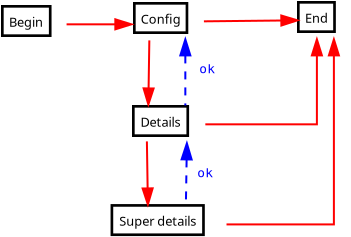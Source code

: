 <?xml version="1.0"?>
<diagram xmlns:dia="http://www.lysator.liu.se/~alla/dia/">
  <diagramdata>
    <attribute name="background">
      <color val="#ffffff"/>
    </attribute>
    <attribute name="paper">
      <composite type="paper">
        <attribute name="name">
          <string>#A4#</string>
        </attribute>
        <attribute name="tmargin">
          <real val="2.82"/>
        </attribute>
        <attribute name="bmargin">
          <real val="2.82"/>
        </attribute>
        <attribute name="lmargin">
          <real val="2.82"/>
        </attribute>
        <attribute name="rmargin">
          <real val="2.82"/>
        </attribute>
        <attribute name="is_portrait">
          <boolean val="true"/>
        </attribute>
        <attribute name="scaling">
          <real val="1"/>
        </attribute>
        <attribute name="fitto">
          <boolean val="false"/>
        </attribute>
      </composite>
    </attribute>
    <attribute name="grid">
      <composite type="grid">
        <attribute name="width_x">
          <real val="1"/>
        </attribute>
        <attribute name="width_y">
          <real val="1"/>
        </attribute>
        <attribute name="visible_x">
          <int val="1"/>
        </attribute>
        <attribute name="visible_y">
          <int val="1"/>
        </attribute>
      </composite>
    </attribute>
    <attribute name="guides">
      <composite type="guides">
        <attribute name="hguides"/>
        <attribute name="vguides"/>
      </composite>
    </attribute>
  </diagramdata>
  <layer name="Background" visible="true">
    <object type="FS - Function" version="0" id="O0">
      <attribute name="obj_pos">
        <point val="-1.25,-0.897"/>
      </attribute>
      <attribute name="obj_bb">
        <rectangle val="-1.3,-0.947;2.012,0.953"/>
      </attribute>
      <attribute name="elem_corner">
        <point val="-1.25,-0.897"/>
      </attribute>
      <attribute name="elem_width">
        <real val="3.212"/>
      </attribute>
      <attribute name="elem_height">
        <real val="1.8"/>
      </attribute>
      <attribute name="text">
        <composite type="text">
          <attribute name="string">
            <string>#Begin#</string>
          </attribute>
          <attribute name="font">
            <font name="Helvetica"/>
          </attribute>
          <attribute name="height">
            <real val="0.8"/>
          </attribute>
          <attribute name="pos">
            <point val="0.356,0.243"/>
          </attribute>
          <attribute name="color">
            <color val="#000000"/>
          </attribute>
          <attribute name="alignment">
            <enum val="1"/>
          </attribute>
        </composite>
      </attribute>
      <attribute name="is_wish">
        <boolean val="false"/>
      </attribute>
      <attribute name="is_user">
        <boolean val="false"/>
      </attribute>
    </object>
    <object type="FS - Function" version="0" id="O1">
      <attribute name="obj_pos">
        <point val="5.35,-1.047"/>
      </attribute>
      <attribute name="obj_bb">
        <rectangle val="5.3,-1.097;8.879,0.803"/>
      </attribute>
      <attribute name="elem_corner">
        <point val="5.35,-1.047"/>
      </attribute>
      <attribute name="elem_width">
        <real val="3.479"/>
      </attribute>
      <attribute name="elem_height">
        <real val="1.8"/>
      </attribute>
      <attribute name="text">
        <composite type="text">
          <attribute name="string">
            <string>#Config#</string>
          </attribute>
          <attribute name="font">
            <font name="Helvetica"/>
          </attribute>
          <attribute name="height">
            <real val="0.8"/>
          </attribute>
          <attribute name="pos">
            <point val="7.089,0.093"/>
          </attribute>
          <attribute name="color">
            <color val="#000000"/>
          </attribute>
          <attribute name="alignment">
            <enum val="1"/>
          </attribute>
        </composite>
      </attribute>
      <attribute name="is_wish">
        <boolean val="false"/>
      </attribute>
      <attribute name="is_user">
        <boolean val="false"/>
      </attribute>
    </object>
    <object type="FS - Function" version="0" id="O2">
      <attribute name="obj_pos">
        <point val="13.55,-1.097"/>
      </attribute>
      <attribute name="obj_bb">
        <rectangle val="13.5,-1.147;16.206,0.753"/>
      </attribute>
      <attribute name="elem_corner">
        <point val="13.55,-1.097"/>
      </attribute>
      <attribute name="elem_width">
        <real val="2.606"/>
      </attribute>
      <attribute name="elem_height">
        <real val="1.8"/>
      </attribute>
      <attribute name="text">
        <composite type="text">
          <attribute name="string">
            <string>#End#</string>
          </attribute>
          <attribute name="font">
            <font name="Helvetica"/>
          </attribute>
          <attribute name="height">
            <real val="0.8"/>
          </attribute>
          <attribute name="pos">
            <point val="14.853,0.043"/>
          </attribute>
          <attribute name="color">
            <color val="#000000"/>
          </attribute>
          <attribute name="alignment">
            <enum val="1"/>
          </attribute>
        </composite>
      </attribute>
      <attribute name="is_wish">
        <boolean val="false"/>
      </attribute>
      <attribute name="is_user">
        <boolean val="false"/>
      </attribute>
    </object>
    <object type="FS - Function" version="0" id="O3">
      <attribute name="obj_pos">
        <point val="5.3,4.103"/>
      </attribute>
      <attribute name="obj_bb">
        <rectangle val="5.25,4.053;8.95,5.953"/>
      </attribute>
      <attribute name="elem_corner">
        <point val="5.3,4.103"/>
      </attribute>
      <attribute name="elem_width">
        <real val="3.6"/>
      </attribute>
      <attribute name="elem_height">
        <real val="1.8"/>
      </attribute>
      <attribute name="text">
        <composite type="text">
          <attribute name="string">
            <string>#Details#</string>
          </attribute>
          <attribute name="font">
            <font name="Helvetica"/>
          </attribute>
          <attribute name="height">
            <real val="0.8"/>
          </attribute>
          <attribute name="pos">
            <point val="7.1,5.243"/>
          </attribute>
          <attribute name="color">
            <color val="#000000"/>
          </attribute>
          <attribute name="alignment">
            <enum val="1"/>
          </attribute>
        </composite>
      </attribute>
      <attribute name="is_wish">
        <boolean val="false"/>
      </attribute>
      <attribute name="is_user">
        <boolean val="false"/>
      </attribute>
    </object>
    <object type="FS - Orthflow" version="0" id="O4">
      <attribute name="obj_pos">
        <point val="8.9,5.003"/>
      </attribute>
      <attribute name="obj_bb">
        <rectangle val="8.05,-0.143;15.328,6.027"/>
      </attribute>
      <attribute name="orth_points">
        <point val="8.9,5.003"/>
        <point val="8.9,5.003"/>
        <point val="14.478,5.003"/>
        <point val="14.478,0.707"/>
      </attribute>
      <attribute name="orth_orient">
        <enum val="1"/>
        <enum val="0"/>
        <enum val="1"/>
      </attribute>
      <attribute name="text">
        <composite type="text">
          <attribute name="string">
            <string>##</string>
          </attribute>
          <attribute name="font">
            <font name="Helvetica-Oblique"/>
          </attribute>
          <attribute name="height">
            <real val="0.6"/>
          </attribute>
          <attribute name="pos">
            <point val="11.262,5.057"/>
          </attribute>
          <attribute name="color">
            <color val="#ff0000"/>
          </attribute>
          <attribute name="alignment">
            <enum val="1"/>
          </attribute>
        </composite>
      </attribute>
      <attribute name="type">
        <int val="0"/>
      </attribute>
      <connections>
        <connection handle="0" to="O3" connection="4"/>
      </connections>
    </object>
    <object type="FS - Flow" version="0" id="O5">
      <attribute name="obj_pos">
        <point val="1.962,0.003"/>
      </attribute>
      <attribute name="obj_bb">
        <rectangle val="1.112,-1.027;6.1,1.273"/>
      </attribute>
      <attribute name="conn_endpoints">
        <point val="1.962,0.003"/>
        <point val="5.25,0.003"/>
      </attribute>
      <attribute name="text">
        <composite type="text">
          <attribute name="string">
            <string>##</string>
          </attribute>
          <attribute name="font">
            <font name="Helvetica-Oblique"/>
          </attribute>
          <attribute name="height">
            <real val="0.6"/>
          </attribute>
          <attribute name="pos">
            <point val="3.606,0.303"/>
          </attribute>
          <attribute name="color">
            <color val="#ff0000"/>
          </attribute>
          <attribute name="alignment">
            <enum val="1"/>
          </attribute>
        </composite>
      </attribute>
      <attribute name="type">
        <int val="0"/>
      </attribute>
      <connections>
        <connection handle="0" to="O0" connection="4"/>
      </connections>
    </object>
    <object type="FS - Flow" version="0" id="O6">
      <attribute name="obj_pos">
        <point val="8.829,-0.147"/>
      </attribute>
      <attribute name="obj_bb">
        <rectangle val="7.979,-1.802;14.4,0.703"/>
      </attribute>
      <attribute name="conn_endpoints">
        <point val="8.829,-0.147"/>
        <point val="13.55,-0.197"/>
      </attribute>
      <attribute name="text">
        <composite type="text">
          <attribute name="string">
            <string>##</string>
          </attribute>
          <attribute name="font">
            <font name="Helvetica-Oblique"/>
          </attribute>
          <attribute name="height">
            <real val="0.6"/>
          </attribute>
          <attribute name="pos">
            <point val="11.186,-0.472"/>
          </attribute>
          <attribute name="color">
            <color val="#ff0000"/>
          </attribute>
          <attribute name="alignment">
            <enum val="1"/>
          </attribute>
        </composite>
      </attribute>
      <attribute name="type">
        <int val="0"/>
      </attribute>
      <connections>
        <connection handle="0" to="O1" connection="4"/>
        <connection handle="1" to="O2" connection="3"/>
      </connections>
    </object>
    <object type="FS - Flow" version="0" id="O7">
      <attribute name="obj_pos">
        <point val="6.1,0.807"/>
      </attribute>
      <attribute name="obj_bb">
        <rectangle val="5.2,-0.043;7.225,4.907"/>
      </attribute>
      <attribute name="conn_endpoints">
        <point val="6.1,0.807"/>
        <point val="6.05,4.057"/>
      </attribute>
      <attribute name="text">
        <composite type="text">
          <attribute name="string">
            <string>##</string>
          </attribute>
          <attribute name="font">
            <font name="Helvetica-Oblique"/>
          </attribute>
          <attribute name="height">
            <real val="0.6"/>
          </attribute>
          <attribute name="pos">
            <point val="6.375,2.436"/>
          </attribute>
          <attribute name="color">
            <color val="#ff0000"/>
          </attribute>
          <attribute name="alignment">
            <enum val="1"/>
          </attribute>
        </composite>
      </attribute>
      <attribute name="type">
        <int val="0"/>
      </attribute>
    </object>
    <object type="FS - Flow" version="0" id="O8">
      <attribute name="obj_pos">
        <point val="7.9,4.057"/>
      </attribute>
      <attribute name="obj_bb">
        <rectangle val="6.75,-0.143;8.75,4.907"/>
      </attribute>
      <attribute name="conn_endpoints">
        <point val="7.9,4.057"/>
        <point val="7.9,0.707"/>
      </attribute>
      <attribute name="text">
        <composite type="text">
          <attribute name="string">
            <string>##</string>
          </attribute>
          <attribute name="font">
            <font name="Helvetica-Oblique"/>
          </attribute>
          <attribute name="height">
            <real val="0.6"/>
          </attribute>
          <attribute name="pos">
            <point val="7.6,2.382"/>
          </attribute>
          <attribute name="color">
            <color val="#0000ff"/>
          </attribute>
          <attribute name="alignment">
            <enum val="1"/>
          </attribute>
        </composite>
      </attribute>
      <attribute name="type">
        <int val="2"/>
      </attribute>
    </object>
    <object type="FS - Function" version="0" id="O9">
      <attribute name="obj_pos">
        <point val="4.228,9.057"/>
      </attribute>
      <attribute name="obj_bb">
        <rectangle val="4.178,9.007;10.059,10.907"/>
      </attribute>
      <attribute name="elem_corner">
        <point val="4.228,9.057"/>
      </attribute>
      <attribute name="elem_width">
        <real val="5.781"/>
      </attribute>
      <attribute name="elem_height">
        <real val="1.8"/>
      </attribute>
      <attribute name="text">
        <composite type="text">
          <attribute name="string">
            <string>#Super details#</string>
          </attribute>
          <attribute name="font">
            <font name="Helvetica"/>
          </attribute>
          <attribute name="height">
            <real val="0.8"/>
          </attribute>
          <attribute name="pos">
            <point val="7.119,10.197"/>
          </attribute>
          <attribute name="color">
            <color val="#000000"/>
          </attribute>
          <attribute name="alignment">
            <enum val="1"/>
          </attribute>
        </composite>
      </attribute>
      <attribute name="is_wish">
        <boolean val="false"/>
      </attribute>
      <attribute name="is_user">
        <boolean val="false"/>
      </attribute>
    </object>
    <object type="FS - Orthflow" version="0" id="O10">
      <attribute name="obj_pos">
        <point val="10.009,9.957"/>
      </attribute>
      <attribute name="obj_bb">
        <rectangle val="9.159,-0.143;16.178,10.857"/>
      </attribute>
      <attribute name="orth_points">
        <point val="10.009,9.957"/>
        <point val="10.009,10.007"/>
        <point val="15.328,10.007"/>
        <point val="15.328,0.707"/>
      </attribute>
      <attribute name="orth_orient">
        <enum val="1"/>
        <enum val="0"/>
        <enum val="1"/>
      </attribute>
      <attribute name="text">
        <composite type="text">
          <attribute name="string">
            <string>##</string>
          </attribute>
          <attribute name="font">
            <font name="Helvetica-Oblique"/>
          </attribute>
          <attribute name="height">
            <real val="0.6"/>
          </attribute>
          <attribute name="pos">
            <point val="12.168,9.067"/>
          </attribute>
          <attribute name="color">
            <color val="#ff0000"/>
          </attribute>
          <attribute name="alignment">
            <enum val="1"/>
          </attribute>
        </composite>
      </attribute>
      <attribute name="type">
        <int val="0"/>
      </attribute>
      <connections>
        <connection handle="0" to="O9" connection="4"/>
      </connections>
    </object>
    <object type="FS - Flow" version="0" id="O11">
      <attribute name="obj_pos">
        <point val="5.978,5.857"/>
      </attribute>
      <attribute name="obj_bb">
        <rectangle val="5.128,5.007;7.153,9.907"/>
      </attribute>
      <attribute name="conn_endpoints">
        <point val="5.978,5.857"/>
        <point val="6.028,9.057"/>
      </attribute>
      <attribute name="text">
        <composite type="text">
          <attribute name="string">
            <string>##</string>
          </attribute>
          <attribute name="font">
            <font name="Helvetica-Oblique"/>
          </attribute>
          <attribute name="height">
            <real val="0.6"/>
          </attribute>
          <attribute name="pos">
            <point val="6.303,7.452"/>
          </attribute>
          <attribute name="color">
            <color val="#ff0000"/>
          </attribute>
          <attribute name="alignment">
            <enum val="1"/>
          </attribute>
        </composite>
      </attribute>
      <attribute name="type">
        <int val="0"/>
      </attribute>
    </object>
    <object type="FS - Flow" version="0" id="O12">
      <attribute name="obj_pos">
        <point val="7.928,9.007"/>
      </attribute>
      <attribute name="obj_bb">
        <rectangle val="6.803,5.057;8.828,9.857"/>
      </attribute>
      <attribute name="conn_endpoints">
        <point val="7.928,9.007"/>
        <point val="7.978,5.907"/>
      </attribute>
      <attribute name="text">
        <composite type="text">
          <attribute name="string">
            <string>##</string>
          </attribute>
          <attribute name="font">
            <font name="Helvetica-Oblique"/>
          </attribute>
          <attribute name="height">
            <real val="0.6"/>
          </attribute>
          <attribute name="pos">
            <point val="7.653,7.452"/>
          </attribute>
          <attribute name="color">
            <color val="#0000ff"/>
          </attribute>
          <attribute name="alignment">
            <enum val="1"/>
          </attribute>
        </composite>
      </attribute>
      <attribute name="type">
        <int val="2"/>
      </attribute>
    </object>
    <object type="Standard - Text" version="0" id="O13">
      <attribute name="obj_pos">
        <point val="9,2.45"/>
      </attribute>
      <attribute name="obj_bb">
        <rectangle val="8.415,1.856;9.585,2.656"/>
      </attribute>
      <attribute name="text">
        <composite type="text">
          <attribute name="string">
            <string>#ok#</string>
          </attribute>
          <attribute name="font">
            <font name="Courier"/>
          </attribute>
          <attribute name="height">
            <real val="0.8"/>
          </attribute>
          <attribute name="pos">
            <point val="9,2.45"/>
          </attribute>
          <attribute name="color">
            <color val="#0000ff"/>
          </attribute>
          <attribute name="alignment">
            <enum val="1"/>
          </attribute>
        </composite>
      </attribute>
    </object>
    <object type="Standard - Text" version="0" id="O14">
      <attribute name="obj_pos">
        <point val="8.9,7.65"/>
      </attribute>
      <attribute name="obj_bb">
        <rectangle val="8.315,7.056;9.485,7.856"/>
      </attribute>
      <attribute name="text">
        <composite type="text">
          <attribute name="string">
            <string>#ok#</string>
          </attribute>
          <attribute name="font">
            <font name="Courier"/>
          </attribute>
          <attribute name="height">
            <real val="0.8"/>
          </attribute>
          <attribute name="pos">
            <point val="8.9,7.65"/>
          </attribute>
          <attribute name="color">
            <color val="#0000ff"/>
          </attribute>
          <attribute name="alignment">
            <enum val="1"/>
          </attribute>
        </composite>
      </attribute>
    </object>
  </layer>
</diagram>
